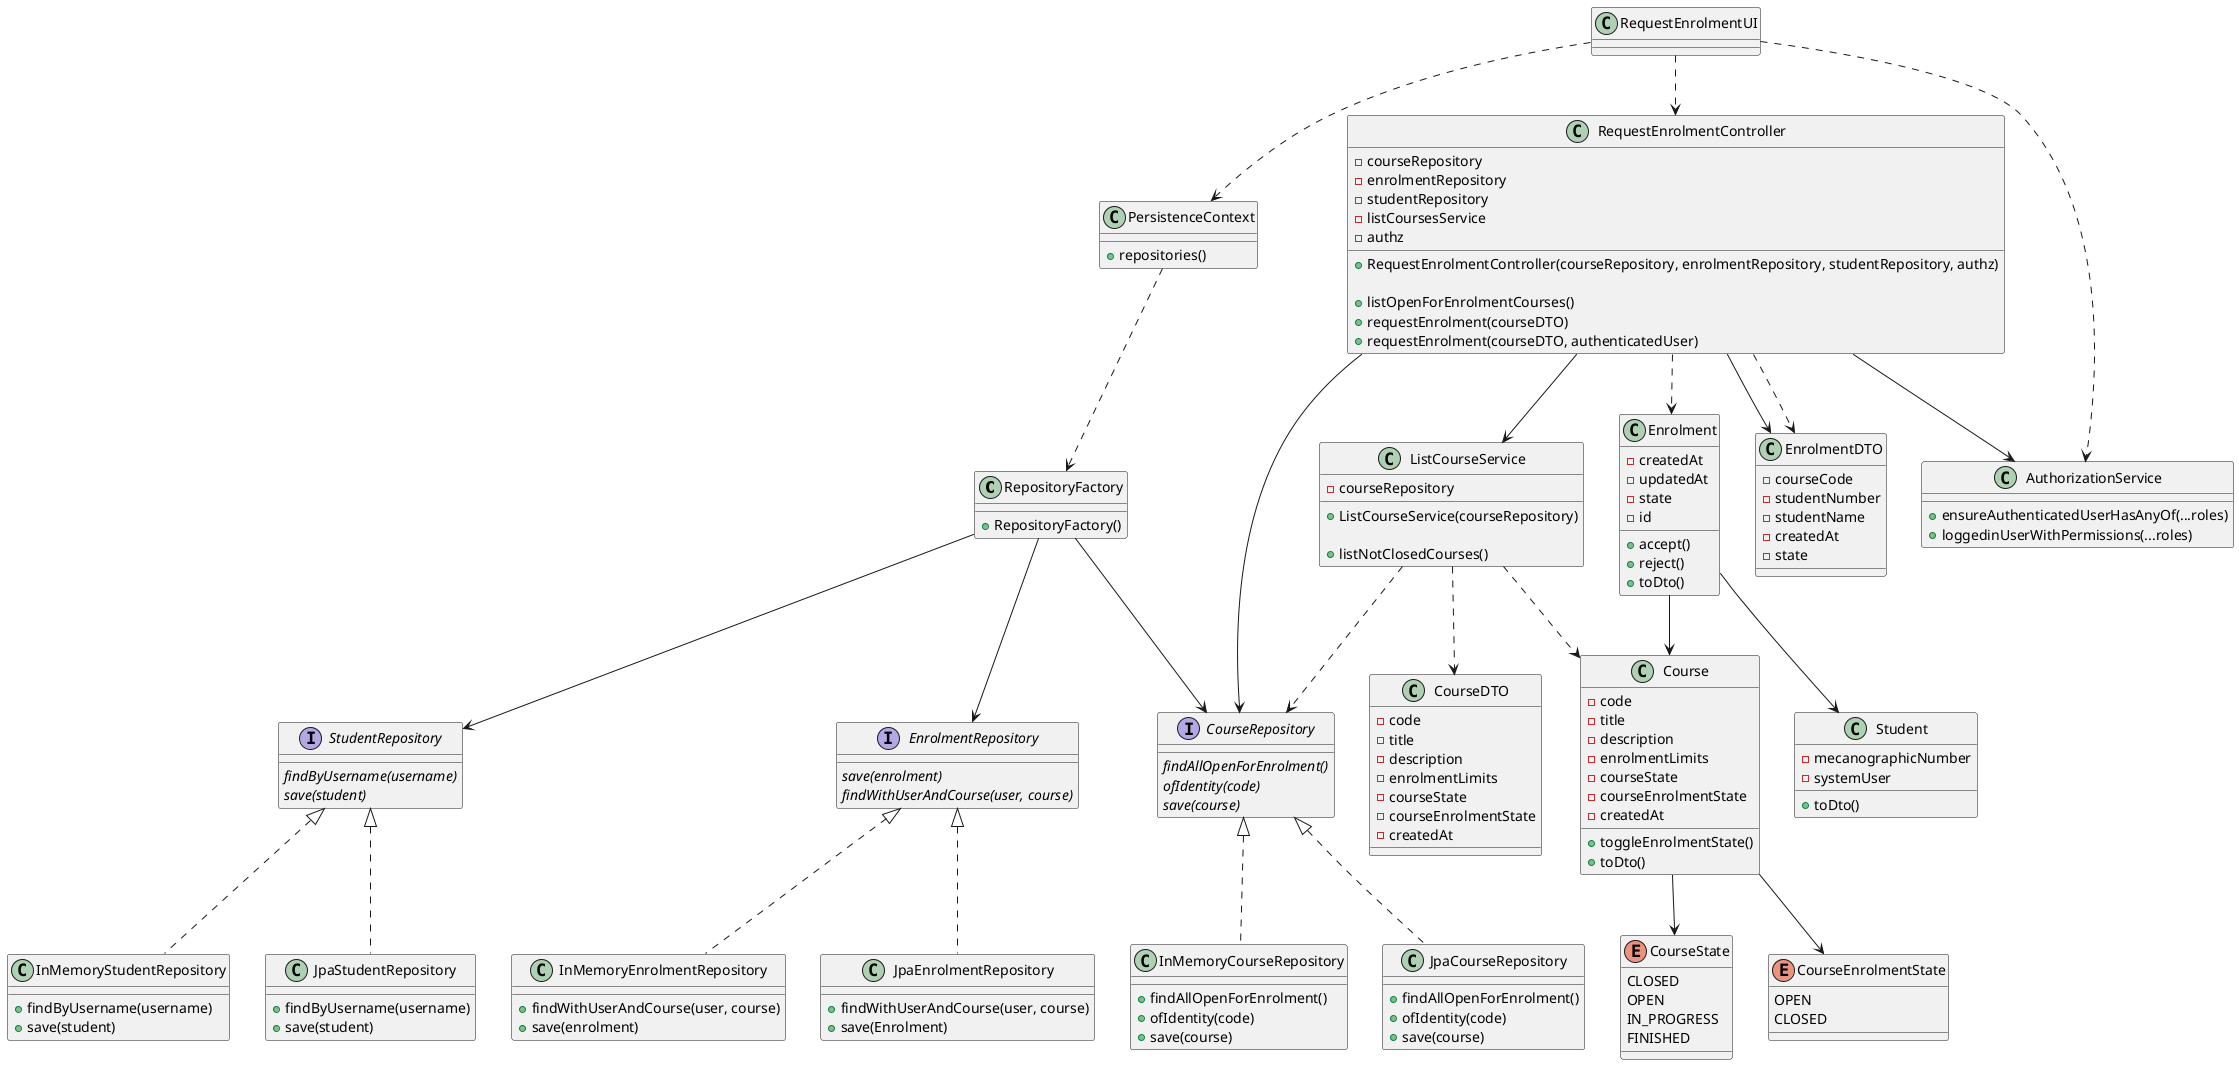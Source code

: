 @startuml US1003_CD

class RepositoryFactory {
  + RepositoryFactory()
}

interface CourseRepository {
  {abstract} findAllOpenForEnrolment()
  {abstract} ofIdentity(code)
  {abstract} save(course)
}

class InMemoryCourseRepository {
  + findAllOpenForEnrolment()
  + ofIdentity(code)
  + save(course)
}

class JpaCourseRepository {
  + findAllOpenForEnrolment()
  + ofIdentity(code)
  + save(course)
}

interface StudentRepository {
  {abstract} findByUsername(username)
  {abstract} save(student)
}

class InMemoryStudentRepository {
  + findByUsername(username)
  + save(student)
}

class JpaStudentRepository {
  + findByUsername(username)
  + save(student)
}

interface EnrolmentRepository {
  {abstract} save(enrolment)
  {abstract} findWithUserAndCourse(user, course)
}

class InMemoryEnrolmentRepository {
  + findWithUserAndCourse(user, course)
  + save(enrolment)
}

class JpaEnrolmentRepository {
  + findWithUserAndCourse(user, course)
  + save(Enrolment)
}

class PersistenceContext {
  + repositories()
}

class ListCourseService {
  - courseRepository

  + ListCourseService(courseRepository)

  + listNotClosedCourses()
}

class RequestEnrolmentUI {}

class RequestEnrolmentController {
  - courseRepository
  - enrolmentRepository
  - studentRepository
  - listCoursesService
  - authz

  + RequestEnrolmentController(courseRepository, enrolmentRepository, studentRepository, authz)

  + listOpenForEnrolmentCourses()
  + requestEnrolment(courseDTO)
  + requestEnrolment(courseDTO, authenticatedUser)
}

class AuthorizationService {
  + ensureAuthenticatedUserHasAnyOf(...roles)
  + loggedinUserWithPermissions(...roles)
}

class Course {
  - code
  - title
  - description
  - enrolmentLimits
  - courseState
  - courseEnrolmentState
  - createdAt

  + toggleEnrolmentState()
  + toDto()
}

class Student {
  - mecanographicNumber
  - systemUser

  + toDto()
}

class EnrolmentDTO {
  - courseCode
  - studentNumber
  - studentName
  - createdAt
  - state
}

class Enrolment {
  - createdAt
  - updatedAt
  - state
  - id

  + accept()
  + reject()
  + toDto()
}

enum CourseState {
  CLOSED
  OPEN
  IN_PROGRESS
  FINISHED
}

enum CourseEnrolmentState {
  OPEN
  CLOSED
}

class CourseDTO {
  - code
  - title
  - description
  - enrolmentLimits
  - courseState
  - courseEnrolmentState
  - createdAt
}

RequestEnrolmentUI ..> RequestEnrolmentController
RequestEnrolmentUI ..> PersistenceContext
RequestEnrolmentUI ..> AuthorizationService

RequestEnrolmentController --> ListCourseService
RequestEnrolmentController --> AuthorizationService
RequestEnrolmentController ..> Enrolment
RequestEnrolmentController --> EnrolmentDTO
RequestEnrolmentController ..> EnrolmentDTO

PersistenceContext ..> RepositoryFactory
RepositoryFactory --> CourseRepository
RepositoryFactory --> EnrolmentRepository
RepositoryFactory --> StudentRepository

ListCourseService ..> Course
ListCourseService ..> CourseDTO
ListCourseService ..> CourseRepository
RequestEnrolmentController --> CourseRepository

Enrolment --> Course
Enrolment --> Student

CourseRepository <|.. InMemoryCourseRepository
CourseRepository <|.. JpaCourseRepository

EnrolmentRepository <|.. InMemoryEnrolmentRepository
EnrolmentRepository <|.. JpaEnrolmentRepository

StudentRepository <|.. InMemoryStudentRepository
StudentRepository <|.. JpaStudentRepository

Course --> CourseState
Course --> CourseEnrolmentState

@enduml
